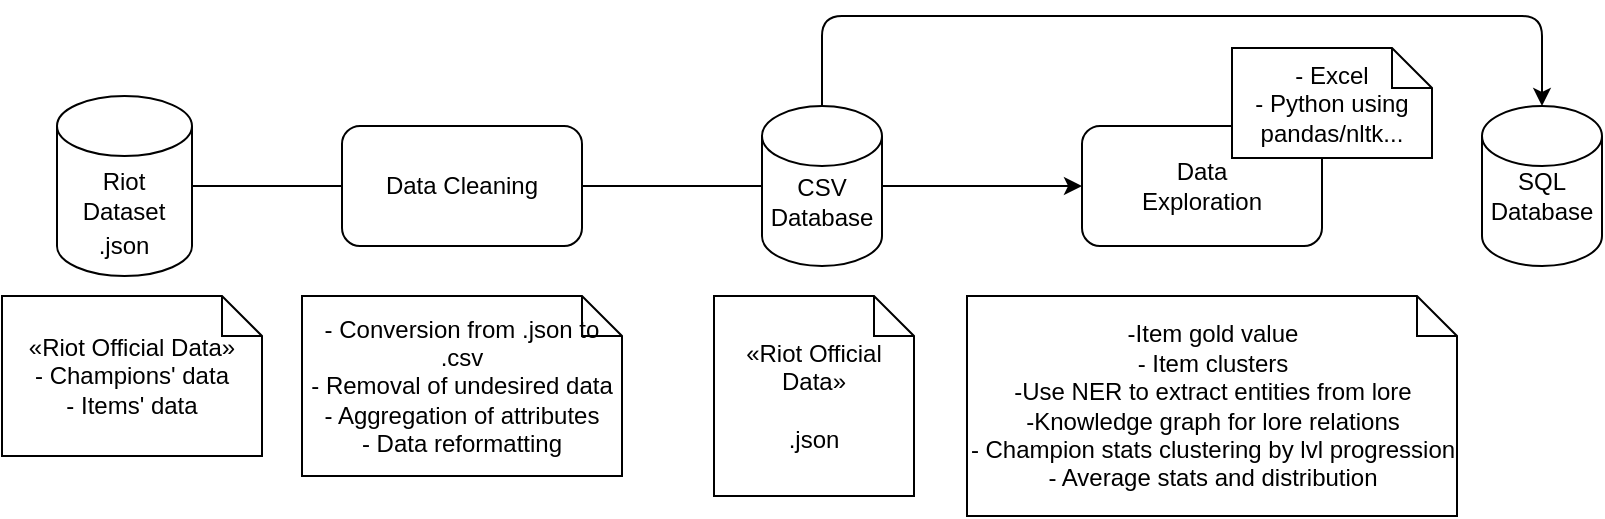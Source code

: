 <mxfile version="14.7.3" type="device"><diagram id="Cuvu31oXY7lDYbuYOPSa" name="Page-1"><mxGraphModel dx="1185" dy="665" grid="1" gridSize="10" guides="1" tooltips="1" connect="1" arrows="1" fold="1" page="1" pageScale="1" pageWidth="827" pageHeight="1169" math="0" shadow="0"><root><mxCell id="0"/><mxCell id="1" parent="0"/><mxCell id="tHpvjgo7ILrEMoCMinG--1" value="Data Cleaning" style="rounded=1;whiteSpace=wrap;html=1;" vertex="1" parent="1"><mxGeometry x="240" y="245" width="120" height="60" as="geometry"/></mxCell><mxCell id="tHpvjgo7ILrEMoCMinG--3" value="" style="shape=cylinder3;whiteSpace=wrap;html=1;boundedLbl=1;backgroundOutline=1;size=15;" vertex="1" parent="1"><mxGeometry x="97.5" y="230" width="67.5" height="90" as="geometry"/></mxCell><mxCell id="tHpvjgo7ILrEMoCMinG--6" value="Riot Dataset" style="text;html=1;strokeColor=none;fillColor=none;align=center;verticalAlign=middle;whiteSpace=wrap;rounded=0;" vertex="1" parent="1"><mxGeometry x="111.25" y="270" width="40" height="20" as="geometry"/></mxCell><mxCell id="tHpvjgo7ILrEMoCMinG--7" value="" style="endArrow=none;html=1;entryX=1;entryY=0.5;entryDx=0;entryDy=0;entryPerimeter=0;" edge="1" parent="1" target="tHpvjgo7ILrEMoCMinG--3"><mxGeometry width="50" height="50" relative="1" as="geometry"><mxPoint x="240" y="275" as="sourcePoint"/><mxPoint x="440" y="380" as="targetPoint"/></mxGeometry></mxCell><mxCell id="tHpvjgo7ILrEMoCMinG--8" value="" style="endArrow=none;html=1;exitX=1;exitY=0.5;exitDx=0;exitDy=0;" edge="1" parent="1" source="tHpvjgo7ILrEMoCMinG--1"><mxGeometry width="50" height="50" relative="1" as="geometry"><mxPoint x="390" y="430" as="sourcePoint"/><mxPoint x="450" y="275" as="targetPoint"/></mxGeometry></mxCell><mxCell id="tHpvjgo7ILrEMoCMinG--10" value="" style="shape=cylinder3;whiteSpace=wrap;html=1;boundedLbl=1;backgroundOutline=1;size=15;" vertex="1" parent="1"><mxGeometry x="450" y="235" width="60" height="80" as="geometry"/></mxCell><mxCell id="tHpvjgo7ILrEMoCMinG--11" value="CSV Database" style="text;html=1;strokeColor=none;fillColor=none;align=center;verticalAlign=middle;whiteSpace=wrap;rounded=0;" vertex="1" parent="1"><mxGeometry x="455" y="273" width="50" height="20" as="geometry"/></mxCell><mxCell id="tHpvjgo7ILrEMoCMinG--12" value="" style="endArrow=classic;html=1;exitX=1;exitY=0.5;exitDx=0;exitDy=0;exitPerimeter=0;" edge="1" parent="1" source="tHpvjgo7ILrEMoCMinG--10"><mxGeometry width="50" height="50" relative="1" as="geometry"><mxPoint x="390" y="420" as="sourcePoint"/><mxPoint x="610" y="275" as="targetPoint"/></mxGeometry></mxCell><mxCell id="tHpvjgo7ILrEMoCMinG--13" value="" style="rounded=1;whiteSpace=wrap;html=1;" vertex="1" parent="1"><mxGeometry x="610" y="245" width="120" height="60" as="geometry"/></mxCell><mxCell id="tHpvjgo7ILrEMoCMinG--14" value="Data Exploration" style="text;html=1;strokeColor=none;fillColor=none;align=center;verticalAlign=middle;whiteSpace=wrap;rounded=0;" vertex="1" parent="1"><mxGeometry x="650" y="265" width="40" height="20" as="geometry"/></mxCell><mxCell id="tHpvjgo7ILrEMoCMinG--16" value="" style="endArrow=classic;html=1;exitX=0.5;exitY=0;exitDx=0;exitDy=0;exitPerimeter=0;entryX=0.5;entryY=0;entryDx=0;entryDy=0;entryPerimeter=0;" edge="1" parent="1" source="tHpvjgo7ILrEMoCMinG--10" target="tHpvjgo7ILrEMoCMinG--17"><mxGeometry width="50" height="50" relative="1" as="geometry"><mxPoint x="390" y="410" as="sourcePoint"/><mxPoint x="880" y="250" as="targetPoint"/><Array as="points"><mxPoint x="480" y="190"/><mxPoint x="840" y="190"/></Array></mxGeometry></mxCell><mxCell id="tHpvjgo7ILrEMoCMinG--17" value="" style="shape=cylinder3;whiteSpace=wrap;html=1;boundedLbl=1;backgroundOutline=1;size=15;" vertex="1" parent="1"><mxGeometry x="810" y="235" width="60" height="80" as="geometry"/></mxCell><mxCell id="tHpvjgo7ILrEMoCMinG--18" value="SQL Database" style="text;html=1;strokeColor=none;fillColor=none;align=center;verticalAlign=middle;whiteSpace=wrap;rounded=0;" vertex="1" parent="1"><mxGeometry x="815" y="270" width="50" height="20" as="geometry"/></mxCell><mxCell id="tHpvjgo7ILrEMoCMinG--23" value="«Riot Official Data»&lt;br&gt;- Champions' data&lt;br&gt;- Items' data" style="shape=note;size=20;whiteSpace=wrap;html=1;" vertex="1" parent="1"><mxGeometry x="70" y="330" width="130" height="80" as="geometry"/></mxCell><mxCell id="tHpvjgo7ILrEMoCMinG--24" value="- Conversion from .json to .csv&lt;br&gt;- Removal of undesired data&lt;br&gt;- Aggregation of attributes&lt;br&gt;- Data reformatting" style="shape=note;size=20;whiteSpace=wrap;html=1;" vertex="1" parent="1"><mxGeometry x="220" y="330" width="160" height="90" as="geometry"/></mxCell><mxCell id="tHpvjgo7ILrEMoCMinG--27" value="- Excel&lt;br&gt;- Python using pandas/nltk..." style="shape=note;size=20;whiteSpace=wrap;html=1;" vertex="1" parent="1"><mxGeometry x="685" y="206" width="100" height="55" as="geometry"/></mxCell><mxCell id="tHpvjgo7ILrEMoCMinG--28" value="-Item gold value&lt;br&gt;- Item clusters&lt;br&gt;-Use NER to extract entities from lore&lt;br&gt;-Knowledge graph for lore relations&lt;br&gt;- Champion stats clustering by lvl progression&lt;br&gt;- Average stats and distribution" style="shape=note;size=20;whiteSpace=wrap;html=1;" vertex="1" parent="1"><mxGeometry x="552.5" y="330" width="245" height="110" as="geometry"/></mxCell><mxCell id="tHpvjgo7ILrEMoCMinG--29" value=".json" style="text;html=1;strokeColor=none;fillColor=none;align=center;verticalAlign=middle;whiteSpace=wrap;rounded=0;" vertex="1" parent="1"><mxGeometry x="111.25" y="295" width="40" height="20" as="geometry"/></mxCell><mxCell id="tHpvjgo7ILrEMoCMinG--30" value="«Riot Official Data»&lt;br&gt;&lt;br&gt;.json&lt;br&gt;" style="shape=note;size=20;whiteSpace=wrap;html=1;" vertex="1" parent="1"><mxGeometry x="426" y="330" width="100" height="100" as="geometry"/></mxCell></root></mxGraphModel></diagram></mxfile>